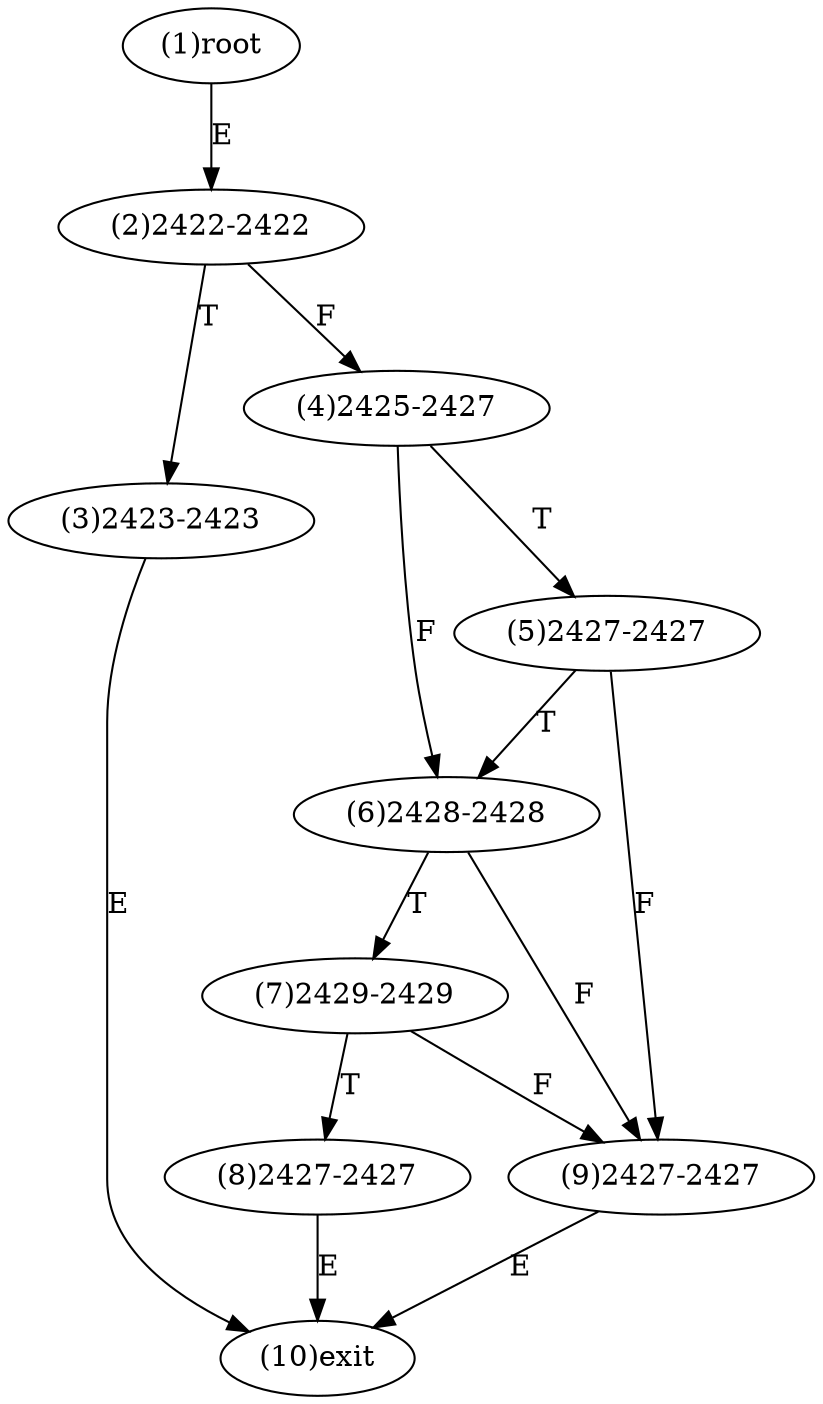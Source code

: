digraph "" { 
1[ label="(1)root"];
2[ label="(2)2422-2422"];
3[ label="(3)2423-2423"];
4[ label="(4)2425-2427"];
5[ label="(5)2427-2427"];
6[ label="(6)2428-2428"];
7[ label="(7)2429-2429"];
8[ label="(8)2427-2427"];
9[ label="(9)2427-2427"];
10[ label="(10)exit"];
1->2[ label="E"];
2->4[ label="F"];
2->3[ label="T"];
3->10[ label="E"];
4->6[ label="F"];
4->5[ label="T"];
5->9[ label="F"];
5->6[ label="T"];
6->9[ label="F"];
6->7[ label="T"];
7->9[ label="F"];
7->8[ label="T"];
8->10[ label="E"];
9->10[ label="E"];
}